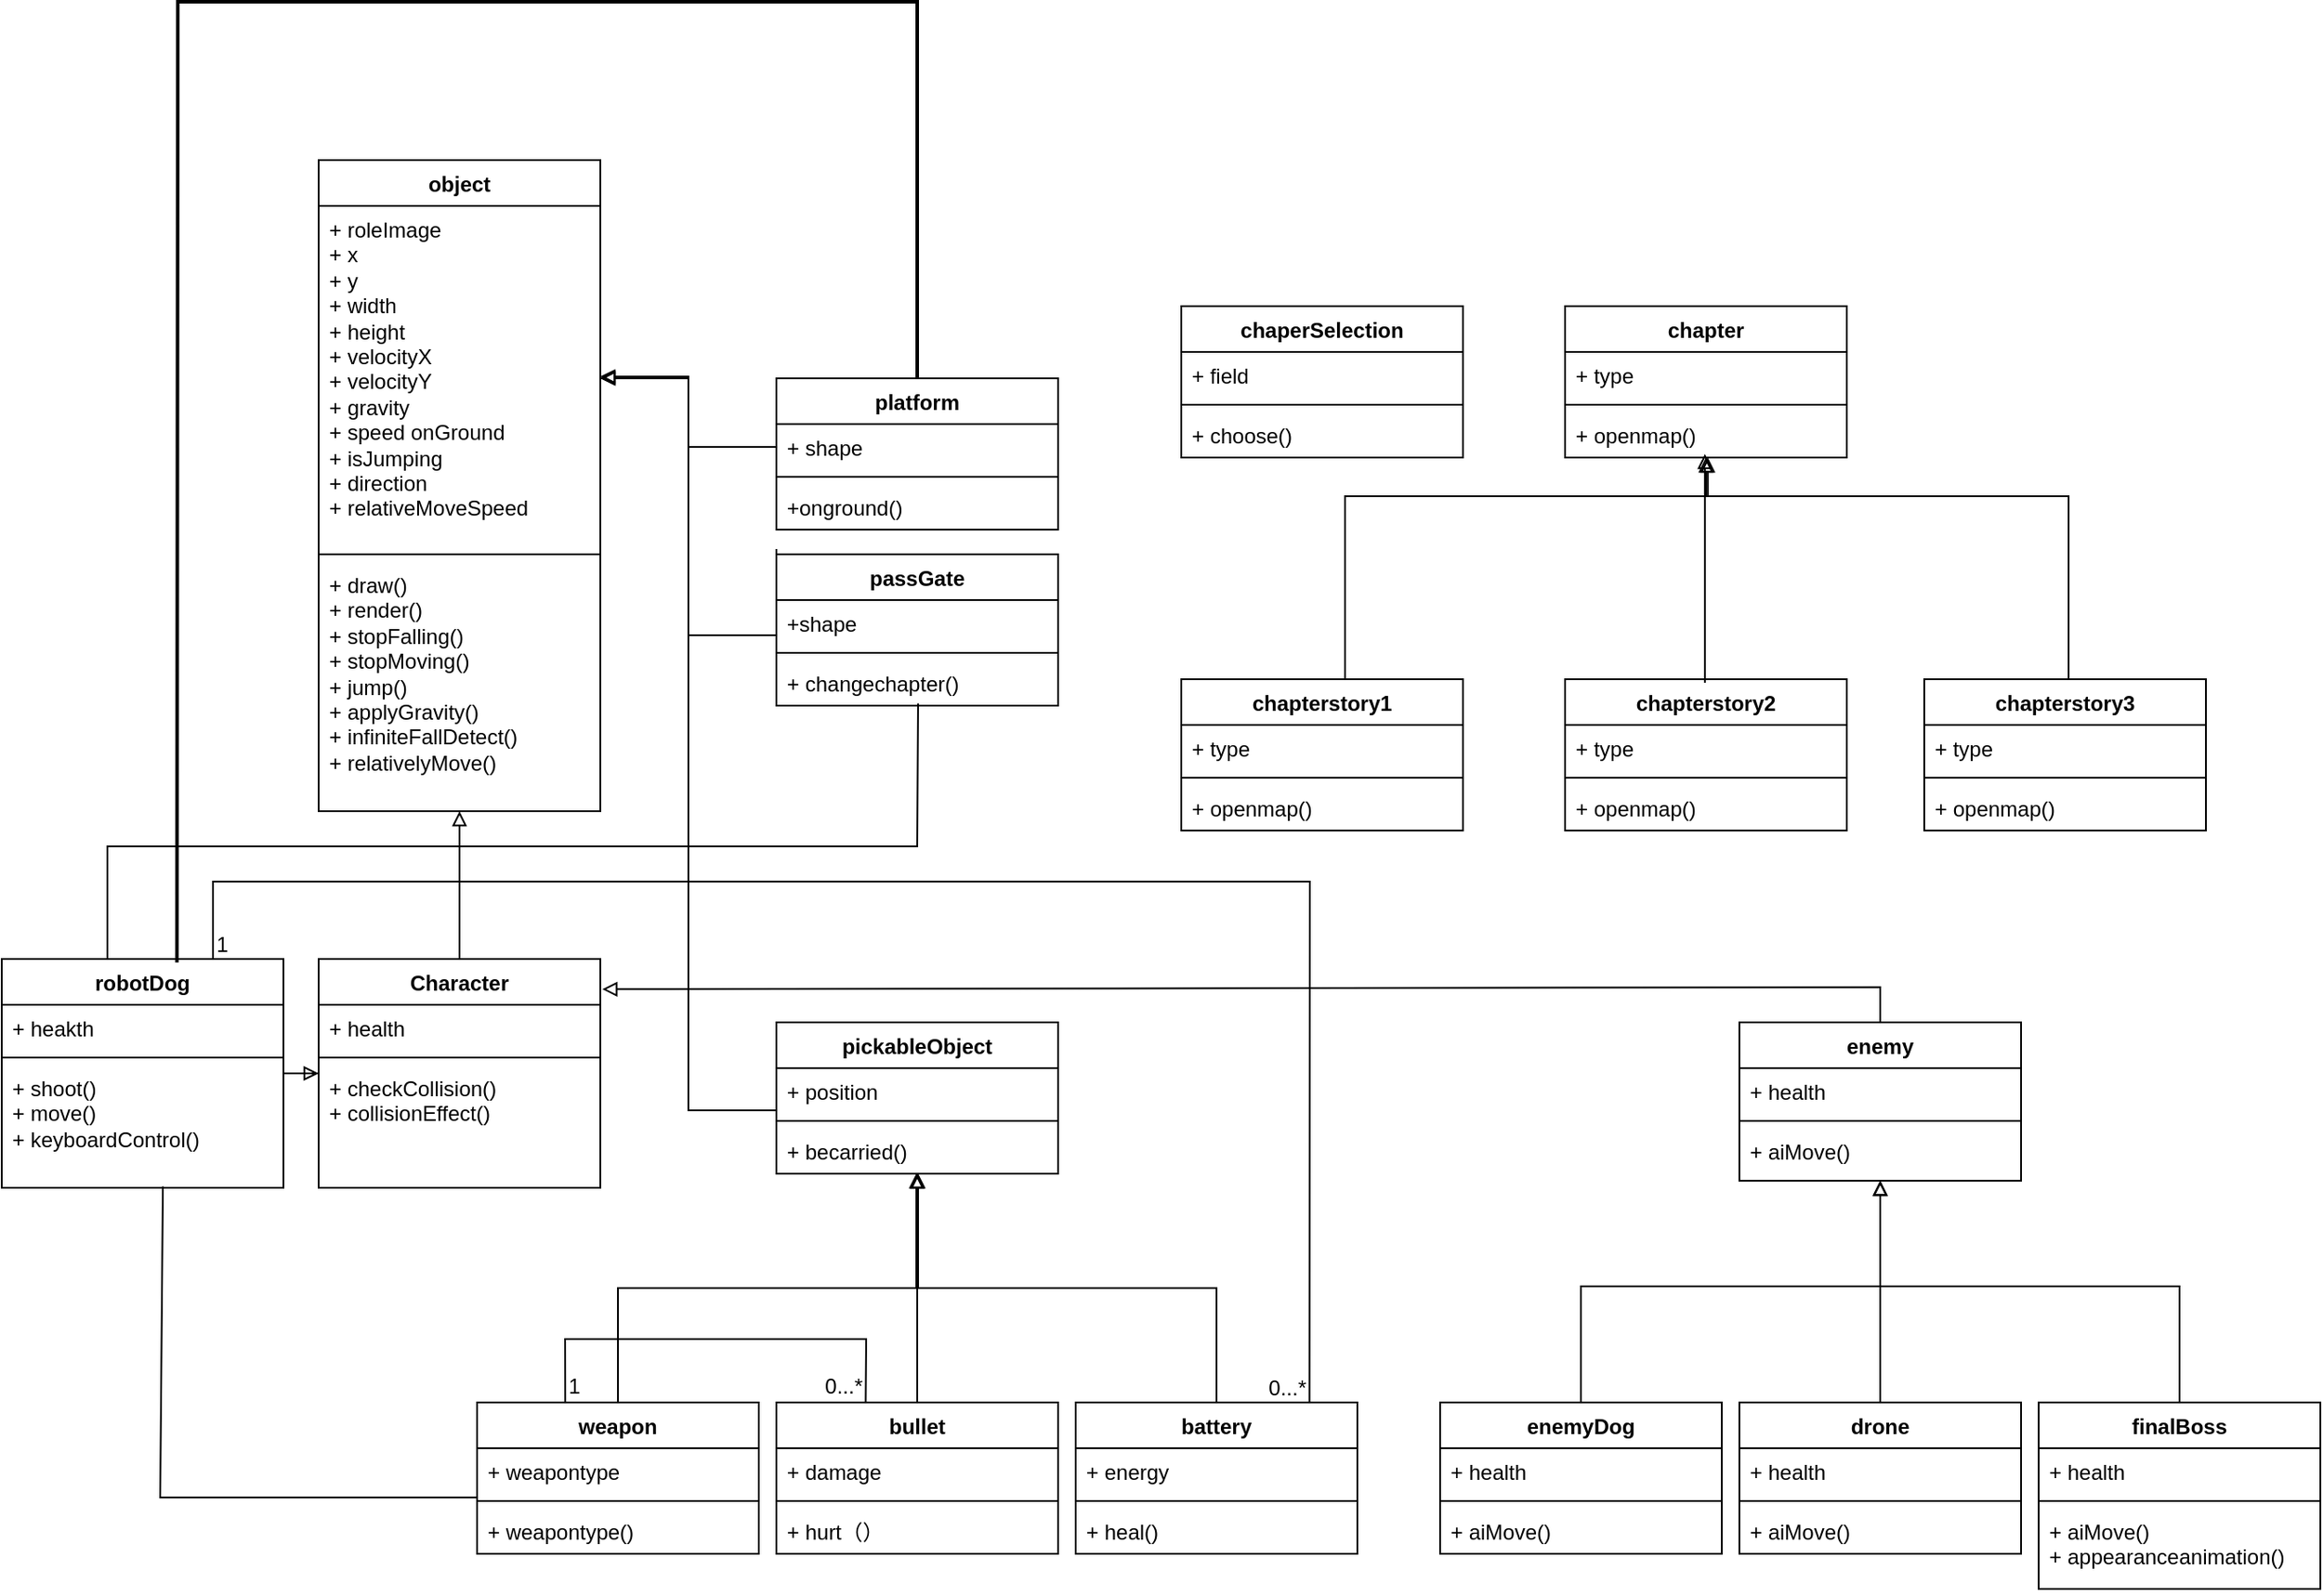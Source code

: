 <mxfile version="26.2.14">
  <diagram name="第 1 页" id="Hwi3SMRiW6C2YLHzwT59">
    <mxGraphModel dx="1880" dy="1036" grid="0" gridSize="10" guides="1" tooltips="1" connect="1" arrows="1" fold="1" page="0" pageScale="1" pageWidth="827" pageHeight="1169" math="0" shadow="0">
      <root>
        <mxCell id="0" />
        <mxCell id="1" parent="0" />
        <mxCell id="Ydy03OJYwAmVGz2QXwth-1" value="object" style="swimlane;fontStyle=1;align=center;verticalAlign=top;childLayout=stackLayout;horizontal=1;startSize=26;horizontalStack=0;resizeParent=1;resizeParentMax=0;resizeLast=0;collapsible=1;marginBottom=0;whiteSpace=wrap;html=1;" parent="1" vertex="1">
          <mxGeometry x="200" y="250" width="160" height="370" as="geometry">
            <mxRectangle x="190" y="40" width="70" height="30" as="alternateBounds" />
          </mxGeometry>
        </mxCell>
        <mxCell id="Ydy03OJYwAmVGz2QXwth-2" value="+ roleImage&lt;div&gt;&lt;span style=&quot;background-color: transparent; color: light-dark(rgb(0, 0, 0), rgb(255, 255, 255));&quot;&gt;+ x&lt;/span&gt;&lt;/div&gt;&lt;div&gt;&lt;span style=&quot;background-color: transparent; color: light-dark(rgb(0, 0, 0), rgb(255, 255, 255));&quot;&gt;+ y&lt;/span&gt;&lt;/div&gt;&lt;div&gt;&lt;span style=&quot;background-color: transparent; color: light-dark(rgb(0, 0, 0), rgb(255, 255, 255));&quot;&gt;+ width&lt;/span&gt;&lt;/div&gt;&lt;div&gt;&lt;span style=&quot;background-color: transparent; color: light-dark(rgb(0, 0, 0), rgb(255, 255, 255));&quot;&gt;+ height&lt;/span&gt;&lt;/div&gt;&lt;div&gt;&lt;span style=&quot;background-color: transparent; color: light-dark(rgb(0, 0, 0), rgb(255, 255, 255));&quot;&gt;+ velocityX&lt;/span&gt;&lt;/div&gt;&lt;div&gt;&lt;span style=&quot;background-color: transparent; color: light-dark(rgb(0, 0, 0), rgb(255, 255, 255));&quot;&gt;+ velocityY&lt;/span&gt;&lt;/div&gt;&lt;div&gt;&lt;span style=&quot;background-color: transparent; color: light-dark(rgb(0, 0, 0), rgb(255, 255, 255));&quot;&gt;+ gravity&lt;/span&gt;&lt;/div&gt;&lt;div&gt;&lt;span style=&quot;background-color: transparent; color: light-dark(rgb(0, 0, 0), rgb(255, 255, 255));&quot;&gt;+ speed onGround&lt;/span&gt;&lt;/div&gt;&lt;div&gt;&lt;span style=&quot;background-color: transparent; color: light-dark(rgb(0, 0, 0), rgb(255, 255, 255));&quot;&gt;+ isJumping&lt;/span&gt;&lt;/div&gt;&lt;div&gt;&lt;span style=&quot;background-color: transparent; color: light-dark(rgb(0, 0, 0), rgb(255, 255, 255));&quot;&gt;+ direction&lt;/span&gt;&lt;/div&gt;&lt;div&gt;&lt;span style=&quot;background-color: transparent; color: light-dark(rgb(0, 0, 0), rgb(255, 255, 255));&quot;&gt;+ relativeMoveSpeed&lt;/span&gt;&lt;/div&gt;" style="text;strokeColor=none;fillColor=none;align=left;verticalAlign=top;spacingLeft=4;spacingRight=4;overflow=hidden;rotatable=0;points=[[0,0.5],[1,0.5]];portConstraint=eastwest;whiteSpace=wrap;html=1;" parent="Ydy03OJYwAmVGz2QXwth-1" vertex="1">
          <mxGeometry y="26" width="160" height="194" as="geometry" />
        </mxCell>
        <mxCell id="Ydy03OJYwAmVGz2QXwth-3" value="" style="line;strokeWidth=1;fillColor=none;align=left;verticalAlign=middle;spacingTop=-1;spacingLeft=3;spacingRight=3;rotatable=0;labelPosition=right;points=[];portConstraint=eastwest;strokeColor=inherit;" parent="Ydy03OJYwAmVGz2QXwth-1" vertex="1">
          <mxGeometry y="220" width="160" height="8" as="geometry" />
        </mxCell>
        <mxCell id="Ydy03OJYwAmVGz2QXwth-4" value="+ draw()&lt;div&gt;+ render()&lt;/div&gt;&lt;div&gt;+ stopFalling()&lt;/div&gt;&lt;div&gt;+ stopMoving()&lt;/div&gt;&lt;div&gt;+ jump()&lt;/div&gt;&lt;div&gt;+ applyGravity()&lt;/div&gt;&lt;div&gt;+ infiniteFallDetect()&lt;/div&gt;&lt;div&gt;+ relativelyMove()&lt;/div&gt;" style="text;strokeColor=none;fillColor=none;align=left;verticalAlign=top;spacingLeft=4;spacingRight=4;overflow=hidden;rotatable=0;points=[[0,0.5],[1,0.5]];portConstraint=eastwest;whiteSpace=wrap;html=1;" parent="Ydy03OJYwAmVGz2QXwth-1" vertex="1">
          <mxGeometry y="228" width="160" height="142" as="geometry" />
        </mxCell>
        <mxCell id="Ydy03OJYwAmVGz2QXwth-124" style="edgeStyle=orthogonalEdgeStyle;rounded=0;orthogonalLoop=1;jettySize=auto;html=1;endArrow=block;endFill=0;" parent="1" source="Ydy03OJYwAmVGz2QXwth-5" target="Ydy03OJYwAmVGz2QXwth-1" edge="1">
          <mxGeometry relative="1" as="geometry" />
        </mxCell>
        <mxCell id="Ydy03OJYwAmVGz2QXwth-5" value="Character" style="swimlane;fontStyle=1;align=center;verticalAlign=top;childLayout=stackLayout;horizontal=1;startSize=26;horizontalStack=0;resizeParent=1;resizeParentMax=0;resizeLast=0;collapsible=1;marginBottom=0;whiteSpace=wrap;html=1;" parent="1" vertex="1">
          <mxGeometry x="200" y="704" width="160" height="130" as="geometry" />
        </mxCell>
        <mxCell id="Ydy03OJYwAmVGz2QXwth-6" value="+ health" style="text;strokeColor=none;fillColor=none;align=left;verticalAlign=top;spacingLeft=4;spacingRight=4;overflow=hidden;rotatable=0;points=[[0,0.5],[1,0.5]];portConstraint=eastwest;whiteSpace=wrap;html=1;" parent="Ydy03OJYwAmVGz2QXwth-5" vertex="1">
          <mxGeometry y="26" width="160" height="26" as="geometry" />
        </mxCell>
        <mxCell id="Ydy03OJYwAmVGz2QXwth-7" value="" style="line;strokeWidth=1;fillColor=none;align=left;verticalAlign=middle;spacingTop=-1;spacingLeft=3;spacingRight=3;rotatable=0;labelPosition=right;points=[];portConstraint=eastwest;strokeColor=inherit;" parent="Ydy03OJYwAmVGz2QXwth-5" vertex="1">
          <mxGeometry y="52" width="160" height="8" as="geometry" />
        </mxCell>
        <mxCell id="Ydy03OJYwAmVGz2QXwth-8" value="+ checkCollision()&lt;div&gt;+ collisionEffect()&lt;/div&gt;" style="text;strokeColor=none;fillColor=none;align=left;verticalAlign=top;spacingLeft=4;spacingRight=4;overflow=hidden;rotatable=0;points=[[0,0.5],[1,0.5]];portConstraint=eastwest;whiteSpace=wrap;html=1;" parent="Ydy03OJYwAmVGz2QXwth-5" vertex="1">
          <mxGeometry y="60" width="160" height="70" as="geometry" />
        </mxCell>
        <mxCell id="Ydy03OJYwAmVGz2QXwth-9" value="enemy" style="swimlane;fontStyle=1;align=center;verticalAlign=top;childLayout=stackLayout;horizontal=1;startSize=26;horizontalStack=0;resizeParent=1;resizeParentMax=0;resizeLast=0;collapsible=1;marginBottom=0;whiteSpace=wrap;html=1;" parent="1" vertex="1">
          <mxGeometry x="1007" y="740" width="160" height="90" as="geometry" />
        </mxCell>
        <mxCell id="Ydy03OJYwAmVGz2QXwth-10" value="+ health" style="text;strokeColor=none;fillColor=none;align=left;verticalAlign=top;spacingLeft=4;spacingRight=4;overflow=hidden;rotatable=0;points=[[0,0.5],[1,0.5]];portConstraint=eastwest;whiteSpace=wrap;html=1;" parent="Ydy03OJYwAmVGz2QXwth-9" vertex="1">
          <mxGeometry y="26" width="160" height="26" as="geometry" />
        </mxCell>
        <mxCell id="Ydy03OJYwAmVGz2QXwth-11" value="" style="line;strokeWidth=1;fillColor=none;align=left;verticalAlign=middle;spacingTop=-1;spacingLeft=3;spacingRight=3;rotatable=0;labelPosition=right;points=[];portConstraint=eastwest;strokeColor=inherit;" parent="Ydy03OJYwAmVGz2QXwth-9" vertex="1">
          <mxGeometry y="52" width="160" height="8" as="geometry" />
        </mxCell>
        <mxCell id="Ydy03OJYwAmVGz2QXwth-12" value="+ aiMove()" style="text;strokeColor=none;fillColor=none;align=left;verticalAlign=top;spacingLeft=4;spacingRight=4;overflow=hidden;rotatable=0;points=[[0,0.5],[1,0.5]];portConstraint=eastwest;whiteSpace=wrap;html=1;" parent="Ydy03OJYwAmVGz2QXwth-9" vertex="1">
          <mxGeometry y="60" width="160" height="30" as="geometry" />
        </mxCell>
        <mxCell id="Ydy03OJYwAmVGz2QXwth-115" style="edgeStyle=orthogonalEdgeStyle;rounded=0;orthogonalLoop=1;jettySize=auto;html=1;endArrow=block;endFill=0;" parent="1" source="Ydy03OJYwAmVGz2QXwth-13" target="Ydy03OJYwAmVGz2QXwth-5" edge="1">
          <mxGeometry relative="1" as="geometry" />
        </mxCell>
        <mxCell id="Ydy03OJYwAmVGz2QXwth-13" value="robotDog" style="swimlane;fontStyle=1;align=center;verticalAlign=top;childLayout=stackLayout;horizontal=1;startSize=26;horizontalStack=0;resizeParent=1;resizeParentMax=0;resizeLast=0;collapsible=1;marginBottom=0;whiteSpace=wrap;html=1;" parent="1" vertex="1">
          <mxGeometry x="20" y="704" width="160" height="130" as="geometry" />
        </mxCell>
        <mxCell id="Ydy03OJYwAmVGz2QXwth-14" value="+ heakth" style="text;strokeColor=none;fillColor=none;align=left;verticalAlign=top;spacingLeft=4;spacingRight=4;overflow=hidden;rotatable=0;points=[[0,0.5],[1,0.5]];portConstraint=eastwest;whiteSpace=wrap;html=1;" parent="Ydy03OJYwAmVGz2QXwth-13" vertex="1">
          <mxGeometry y="26" width="160" height="26" as="geometry" />
        </mxCell>
        <mxCell id="Ydy03OJYwAmVGz2QXwth-15" value="" style="line;strokeWidth=1;fillColor=none;align=left;verticalAlign=middle;spacingTop=-1;spacingLeft=3;spacingRight=3;rotatable=0;labelPosition=right;points=[];portConstraint=eastwest;strokeColor=inherit;" parent="Ydy03OJYwAmVGz2QXwth-13" vertex="1">
          <mxGeometry y="52" width="160" height="8" as="geometry" />
        </mxCell>
        <mxCell id="Ydy03OJYwAmVGz2QXwth-16" value="+ shoot()&lt;div&gt;+ move()&lt;/div&gt;&lt;div&gt;+ keyboardControl()&lt;/div&gt;" style="text;strokeColor=none;fillColor=none;align=left;verticalAlign=top;spacingLeft=4;spacingRight=4;overflow=hidden;rotatable=0;points=[[0,0.5],[1,0.5]];portConstraint=eastwest;whiteSpace=wrap;html=1;" parent="Ydy03OJYwAmVGz2QXwth-13" vertex="1">
          <mxGeometry y="60" width="160" height="70" as="geometry" />
        </mxCell>
        <mxCell id="Ydy03OJYwAmVGz2QXwth-119" style="edgeStyle=orthogonalEdgeStyle;rounded=0;orthogonalLoop=1;jettySize=auto;html=1;exitX=0.5;exitY=0;exitDx=0;exitDy=0;endArrow=block;endFill=0;" parent="1" source="Ydy03OJYwAmVGz2QXwth-17" target="Ydy03OJYwAmVGz2QXwth-9" edge="1">
          <mxGeometry relative="1" as="geometry">
            <Array as="points">
              <mxPoint x="917" y="890" />
              <mxPoint x="1087" y="890" />
            </Array>
          </mxGeometry>
        </mxCell>
        <mxCell id="Ydy03OJYwAmVGz2QXwth-17" value="enemyDog" style="swimlane;fontStyle=1;align=center;verticalAlign=top;childLayout=stackLayout;horizontal=1;startSize=26;horizontalStack=0;resizeParent=1;resizeParentMax=0;resizeLast=0;collapsible=1;marginBottom=0;whiteSpace=wrap;html=1;" parent="1" vertex="1">
          <mxGeometry x="837" y="956" width="160" height="86" as="geometry" />
        </mxCell>
        <mxCell id="Ydy03OJYwAmVGz2QXwth-18" value="+ health" style="text;strokeColor=none;fillColor=none;align=left;verticalAlign=top;spacingLeft=4;spacingRight=4;overflow=hidden;rotatable=0;points=[[0,0.5],[1,0.5]];portConstraint=eastwest;whiteSpace=wrap;html=1;" parent="Ydy03OJYwAmVGz2QXwth-17" vertex="1">
          <mxGeometry y="26" width="160" height="26" as="geometry" />
        </mxCell>
        <mxCell id="Ydy03OJYwAmVGz2QXwth-19" value="" style="line;strokeWidth=1;fillColor=none;align=left;verticalAlign=middle;spacingTop=-1;spacingLeft=3;spacingRight=3;rotatable=0;labelPosition=right;points=[];portConstraint=eastwest;strokeColor=inherit;" parent="Ydy03OJYwAmVGz2QXwth-17" vertex="1">
          <mxGeometry y="52" width="160" height="8" as="geometry" />
        </mxCell>
        <mxCell id="Ydy03OJYwAmVGz2QXwth-20" value="+ aiMove()" style="text;strokeColor=none;fillColor=none;align=left;verticalAlign=top;spacingLeft=4;spacingRight=4;overflow=hidden;rotatable=0;points=[[0,0.5],[1,0.5]];portConstraint=eastwest;whiteSpace=wrap;html=1;" parent="Ydy03OJYwAmVGz2QXwth-17" vertex="1">
          <mxGeometry y="60" width="160" height="26" as="geometry" />
        </mxCell>
        <mxCell id="Ydy03OJYwAmVGz2QXwth-118" style="edgeStyle=orthogonalEdgeStyle;rounded=0;orthogonalLoop=1;jettySize=auto;html=1;exitX=0.5;exitY=0;exitDx=0;exitDy=0;endArrow=block;endFill=0;" parent="1" source="Ydy03OJYwAmVGz2QXwth-21" target="Ydy03OJYwAmVGz2QXwth-9" edge="1">
          <mxGeometry relative="1" as="geometry" />
        </mxCell>
        <mxCell id="Ydy03OJYwAmVGz2QXwth-21" value="drone" style="swimlane;fontStyle=1;align=center;verticalAlign=top;childLayout=stackLayout;horizontal=1;startSize=26;horizontalStack=0;resizeParent=1;resizeParentMax=0;resizeLast=0;collapsible=1;marginBottom=0;whiteSpace=wrap;html=1;" parent="1" vertex="1">
          <mxGeometry x="1007" y="956" width="160" height="86" as="geometry" />
        </mxCell>
        <mxCell id="Ydy03OJYwAmVGz2QXwth-22" value="+ health" style="text;strokeColor=none;fillColor=none;align=left;verticalAlign=top;spacingLeft=4;spacingRight=4;overflow=hidden;rotatable=0;points=[[0,0.5],[1,0.5]];portConstraint=eastwest;whiteSpace=wrap;html=1;" parent="Ydy03OJYwAmVGz2QXwth-21" vertex="1">
          <mxGeometry y="26" width="160" height="26" as="geometry" />
        </mxCell>
        <mxCell id="Ydy03OJYwAmVGz2QXwth-23" value="" style="line;strokeWidth=1;fillColor=none;align=left;verticalAlign=middle;spacingTop=-1;spacingLeft=3;spacingRight=3;rotatable=0;labelPosition=right;points=[];portConstraint=eastwest;strokeColor=inherit;" parent="Ydy03OJYwAmVGz2QXwth-21" vertex="1">
          <mxGeometry y="52" width="160" height="8" as="geometry" />
        </mxCell>
        <mxCell id="Ydy03OJYwAmVGz2QXwth-24" value="+ aiMove()" style="text;strokeColor=none;fillColor=none;align=left;verticalAlign=top;spacingLeft=4;spacingRight=4;overflow=hidden;rotatable=0;points=[[0,0.5],[1,0.5]];portConstraint=eastwest;whiteSpace=wrap;html=1;" parent="Ydy03OJYwAmVGz2QXwth-21" vertex="1">
          <mxGeometry y="60" width="160" height="26" as="geometry" />
        </mxCell>
        <mxCell id="Ydy03OJYwAmVGz2QXwth-25" value="battery" style="swimlane;fontStyle=1;align=center;verticalAlign=top;childLayout=stackLayout;horizontal=1;startSize=26;horizontalStack=0;resizeParent=1;resizeParentMax=0;resizeLast=0;collapsible=1;marginBottom=0;whiteSpace=wrap;html=1;" parent="1" vertex="1">
          <mxGeometry x="630" y="956" width="160" height="86" as="geometry" />
        </mxCell>
        <mxCell id="Ydy03OJYwAmVGz2QXwth-26" value="+ energy" style="text;strokeColor=none;fillColor=none;align=left;verticalAlign=top;spacingLeft=4;spacingRight=4;overflow=hidden;rotatable=0;points=[[0,0.5],[1,0.5]];portConstraint=eastwest;whiteSpace=wrap;html=1;" parent="Ydy03OJYwAmVGz2QXwth-25" vertex="1">
          <mxGeometry y="26" width="160" height="26" as="geometry" />
        </mxCell>
        <mxCell id="Ydy03OJYwAmVGz2QXwth-27" value="" style="line;strokeWidth=1;fillColor=none;align=left;verticalAlign=middle;spacingTop=-1;spacingLeft=3;spacingRight=3;rotatable=0;labelPosition=right;points=[];portConstraint=eastwest;strokeColor=inherit;" parent="Ydy03OJYwAmVGz2QXwth-25" vertex="1">
          <mxGeometry y="52" width="160" height="8" as="geometry" />
        </mxCell>
        <mxCell id="Ydy03OJYwAmVGz2QXwth-28" value="+ heal()" style="text;strokeColor=none;fillColor=none;align=left;verticalAlign=top;spacingLeft=4;spacingRight=4;overflow=hidden;rotatable=0;points=[[0,0.5],[1,0.5]];portConstraint=eastwest;whiteSpace=wrap;html=1;" parent="Ydy03OJYwAmVGz2QXwth-25" vertex="1">
          <mxGeometry y="60" width="160" height="26" as="geometry" />
        </mxCell>
        <mxCell id="Ydy03OJYwAmVGz2QXwth-29" value="weapon" style="swimlane;fontStyle=1;align=center;verticalAlign=top;childLayout=stackLayout;horizontal=1;startSize=26;horizontalStack=0;resizeParent=1;resizeParentMax=0;resizeLast=0;collapsible=1;marginBottom=0;whiteSpace=wrap;html=1;" parent="1" vertex="1">
          <mxGeometry x="290" y="956" width="160" height="86" as="geometry" />
        </mxCell>
        <mxCell id="Ydy03OJYwAmVGz2QXwth-30" value="+ weapontype" style="text;strokeColor=none;fillColor=none;align=left;verticalAlign=top;spacingLeft=4;spacingRight=4;overflow=hidden;rotatable=0;points=[[0,0.5],[1,0.5]];portConstraint=eastwest;whiteSpace=wrap;html=1;" parent="Ydy03OJYwAmVGz2QXwth-29" vertex="1">
          <mxGeometry y="26" width="160" height="26" as="geometry" />
        </mxCell>
        <mxCell id="Ydy03OJYwAmVGz2QXwth-31" value="" style="line;strokeWidth=1;fillColor=none;align=left;verticalAlign=middle;spacingTop=-1;spacingLeft=3;spacingRight=3;rotatable=0;labelPosition=right;points=[];portConstraint=eastwest;strokeColor=inherit;" parent="Ydy03OJYwAmVGz2QXwth-29" vertex="1">
          <mxGeometry y="52" width="160" height="8" as="geometry" />
        </mxCell>
        <mxCell id="Ydy03OJYwAmVGz2QXwth-32" value="+ weapontype()" style="text;strokeColor=none;fillColor=none;align=left;verticalAlign=top;spacingLeft=4;spacingRight=4;overflow=hidden;rotatable=0;points=[[0,0.5],[1,0.5]];portConstraint=eastwest;whiteSpace=wrap;html=1;" parent="Ydy03OJYwAmVGz2QXwth-29" vertex="1">
          <mxGeometry y="60" width="160" height="26" as="geometry" />
        </mxCell>
        <mxCell id="Ydy03OJYwAmVGz2QXwth-107" style="edgeStyle=orthogonalEdgeStyle;rounded=0;orthogonalLoop=1;jettySize=auto;html=1;exitX=0.5;exitY=0;exitDx=0;exitDy=0;endArrow=block;endFill=0;" parent="1" source="Ydy03OJYwAmVGz2QXwth-33" target="Ydy03OJYwAmVGz2QXwth-100" edge="1">
          <mxGeometry relative="1" as="geometry" />
        </mxCell>
        <mxCell id="Ydy03OJYwAmVGz2QXwth-33" value="bullet" style="swimlane;fontStyle=1;align=center;verticalAlign=top;childLayout=stackLayout;horizontal=1;startSize=26;horizontalStack=0;resizeParent=1;resizeParentMax=0;resizeLast=0;collapsible=1;marginBottom=0;whiteSpace=wrap;html=1;" parent="1" vertex="1">
          <mxGeometry x="460" y="956" width="160" height="86" as="geometry" />
        </mxCell>
        <mxCell id="Ydy03OJYwAmVGz2QXwth-34" value="+ damage" style="text;strokeColor=none;fillColor=none;align=left;verticalAlign=top;spacingLeft=4;spacingRight=4;overflow=hidden;rotatable=0;points=[[0,0.5],[1,0.5]];portConstraint=eastwest;whiteSpace=wrap;html=1;" parent="Ydy03OJYwAmVGz2QXwth-33" vertex="1">
          <mxGeometry y="26" width="160" height="26" as="geometry" />
        </mxCell>
        <mxCell id="Ydy03OJYwAmVGz2QXwth-35" value="" style="line;strokeWidth=1;fillColor=none;align=left;verticalAlign=middle;spacingTop=-1;spacingLeft=3;spacingRight=3;rotatable=0;labelPosition=right;points=[];portConstraint=eastwest;strokeColor=inherit;" parent="Ydy03OJYwAmVGz2QXwth-33" vertex="1">
          <mxGeometry y="52" width="160" height="8" as="geometry" />
        </mxCell>
        <mxCell id="Ydy03OJYwAmVGz2QXwth-36" value="+ hurt（）" style="text;strokeColor=none;fillColor=none;align=left;verticalAlign=top;spacingLeft=4;spacingRight=4;overflow=hidden;rotatable=0;points=[[0,0.5],[1,0.5]];portConstraint=eastwest;whiteSpace=wrap;html=1;" parent="Ydy03OJYwAmVGz2QXwth-33" vertex="1">
          <mxGeometry y="60" width="160" height="26" as="geometry" />
        </mxCell>
        <mxCell id="Ydy03OJYwAmVGz2QXwth-37" value="platform" style="swimlane;fontStyle=1;align=center;verticalAlign=top;childLayout=stackLayout;horizontal=1;startSize=26;horizontalStack=0;resizeParent=1;resizeParentMax=0;resizeLast=0;collapsible=1;marginBottom=0;whiteSpace=wrap;html=1;" parent="1" vertex="1">
          <mxGeometry x="460" y="374" width="160" height="86" as="geometry" />
        </mxCell>
        <mxCell id="Ydy03OJYwAmVGz2QXwth-38" value="+ shape" style="text;strokeColor=none;fillColor=none;align=left;verticalAlign=top;spacingLeft=4;spacingRight=4;overflow=hidden;rotatable=0;points=[[0,0.5],[1,0.5]];portConstraint=eastwest;whiteSpace=wrap;html=1;" parent="Ydy03OJYwAmVGz2QXwth-37" vertex="1">
          <mxGeometry y="26" width="160" height="26" as="geometry" />
        </mxCell>
        <mxCell id="Ydy03OJYwAmVGz2QXwth-39" value="" style="line;strokeWidth=1;fillColor=none;align=left;verticalAlign=middle;spacingTop=-1;spacingLeft=3;spacingRight=3;rotatable=0;labelPosition=right;points=[];portConstraint=eastwest;strokeColor=inherit;" parent="Ydy03OJYwAmVGz2QXwth-37" vertex="1">
          <mxGeometry y="52" width="160" height="8" as="geometry" />
        </mxCell>
        <mxCell id="Ydy03OJYwAmVGz2QXwth-40" value="+onground()" style="text;strokeColor=none;fillColor=none;align=left;verticalAlign=top;spacingLeft=4;spacingRight=4;overflow=hidden;rotatable=0;points=[[0,0.5],[1,0.5]];portConstraint=eastwest;whiteSpace=wrap;html=1;" parent="Ydy03OJYwAmVGz2QXwth-37" vertex="1">
          <mxGeometry y="60" width="160" height="26" as="geometry" />
        </mxCell>
        <mxCell id="jBGDaQHdQsbLvLGPUwS--1" style="edgeStyle=orthogonalEdgeStyle;rounded=0;orthogonalLoop=1;jettySize=auto;html=1;endArrow=block;endFill=0;" parent="1" edge="1">
          <mxGeometry relative="1" as="geometry">
            <Array as="points">
              <mxPoint x="460" y="520" />
              <mxPoint x="410" y="520" />
              <mxPoint x="410" y="374" />
            </Array>
            <mxPoint x="460" y="471" as="sourcePoint" />
            <mxPoint x="360" y="374" as="targetPoint" />
          </mxGeometry>
        </mxCell>
        <mxCell id="Ydy03OJYwAmVGz2QXwth-41" value="passGate" style="swimlane;fontStyle=1;align=center;verticalAlign=top;childLayout=stackLayout;horizontal=1;startSize=26;horizontalStack=0;resizeParent=1;resizeParentMax=0;resizeLast=0;collapsible=1;marginBottom=0;whiteSpace=wrap;html=1;" parent="1" vertex="1">
          <mxGeometry x="460" y="474" width="160" height="86" as="geometry" />
        </mxCell>
        <mxCell id="Ydy03OJYwAmVGz2QXwth-42" value="+shape" style="text;strokeColor=none;fillColor=none;align=left;verticalAlign=top;spacingLeft=4;spacingRight=4;overflow=hidden;rotatable=0;points=[[0,0.5],[1,0.5]];portConstraint=eastwest;whiteSpace=wrap;html=1;" parent="Ydy03OJYwAmVGz2QXwth-41" vertex="1">
          <mxGeometry y="26" width="160" height="26" as="geometry" />
        </mxCell>
        <mxCell id="Ydy03OJYwAmVGz2QXwth-43" value="" style="line;strokeWidth=1;fillColor=none;align=left;verticalAlign=middle;spacingTop=-1;spacingLeft=3;spacingRight=3;rotatable=0;labelPosition=right;points=[];portConstraint=eastwest;strokeColor=inherit;" parent="Ydy03OJYwAmVGz2QXwth-41" vertex="1">
          <mxGeometry y="52" width="160" height="8" as="geometry" />
        </mxCell>
        <mxCell id="Ydy03OJYwAmVGz2QXwth-44" value="+ changechapter()" style="text;strokeColor=none;fillColor=none;align=left;verticalAlign=top;spacingLeft=4;spacingRight=4;overflow=hidden;rotatable=0;points=[[0,0.5],[1,0.5]];portConstraint=eastwest;whiteSpace=wrap;html=1;" parent="Ydy03OJYwAmVGz2QXwth-41" vertex="1">
          <mxGeometry y="60" width="160" height="26" as="geometry" />
        </mxCell>
        <mxCell id="Ydy03OJYwAmVGz2QXwth-121" style="edgeStyle=orthogonalEdgeStyle;rounded=0;orthogonalLoop=1;jettySize=auto;html=1;endArrow=block;endFill=0;" parent="1" source="Ydy03OJYwAmVGz2QXwth-45" target="Ydy03OJYwAmVGz2QXwth-9" edge="1">
          <mxGeometry relative="1" as="geometry">
            <Array as="points">
              <mxPoint x="1257" y="890" />
              <mxPoint x="1087" y="890" />
            </Array>
          </mxGeometry>
        </mxCell>
        <mxCell id="Ydy03OJYwAmVGz2QXwth-45" value="finalBoss" style="swimlane;fontStyle=1;align=center;verticalAlign=top;childLayout=stackLayout;horizontal=1;startSize=26;horizontalStack=0;resizeParent=1;resizeParentMax=0;resizeLast=0;collapsible=1;marginBottom=0;whiteSpace=wrap;html=1;" parent="1" vertex="1">
          <mxGeometry x="1177" y="956" width="160" height="106" as="geometry" />
        </mxCell>
        <mxCell id="Ydy03OJYwAmVGz2QXwth-46" value="+ health" style="text;strokeColor=none;fillColor=none;align=left;verticalAlign=top;spacingLeft=4;spacingRight=4;overflow=hidden;rotatable=0;points=[[0,0.5],[1,0.5]];portConstraint=eastwest;whiteSpace=wrap;html=1;" parent="Ydy03OJYwAmVGz2QXwth-45" vertex="1">
          <mxGeometry y="26" width="160" height="26" as="geometry" />
        </mxCell>
        <mxCell id="Ydy03OJYwAmVGz2QXwth-47" value="" style="line;strokeWidth=1;fillColor=none;align=left;verticalAlign=middle;spacingTop=-1;spacingLeft=3;spacingRight=3;rotatable=0;labelPosition=right;points=[];portConstraint=eastwest;strokeColor=inherit;" parent="Ydy03OJYwAmVGz2QXwth-45" vertex="1">
          <mxGeometry y="52" width="160" height="8" as="geometry" />
        </mxCell>
        <mxCell id="Ydy03OJYwAmVGz2QXwth-48" value="+ aiMove()&lt;div&gt;+ appearanceanimation()&amp;nbsp;&lt;/div&gt;" style="text;strokeColor=none;fillColor=none;align=left;verticalAlign=top;spacingLeft=4;spacingRight=4;overflow=hidden;rotatable=0;points=[[0,0.5],[1,0.5]];portConstraint=eastwest;whiteSpace=wrap;html=1;" parent="Ydy03OJYwAmVGz2QXwth-45" vertex="1">
          <mxGeometry y="60" width="160" height="46" as="geometry" />
        </mxCell>
        <mxCell id="jBGDaQHdQsbLvLGPUwS--5" style="edgeStyle=orthogonalEdgeStyle;rounded=0;orthogonalLoop=1;jettySize=auto;html=1;endArrow=block;endFill=0;" parent="1" edge="1">
          <mxGeometry relative="1" as="geometry">
            <Array as="points">
              <mxPoint x="460" y="790" />
              <mxPoint x="410" y="790" />
              <mxPoint x="410" y="374" />
            </Array>
            <mxPoint x="460" y="744" as="sourcePoint" />
            <mxPoint x="360" y="374" as="targetPoint" />
          </mxGeometry>
        </mxCell>
        <mxCell id="Ydy03OJYwAmVGz2QXwth-100" value="pickableObject" style="swimlane;fontStyle=1;align=center;verticalAlign=top;childLayout=stackLayout;horizontal=1;startSize=26;horizontalStack=0;resizeParent=1;resizeParentMax=0;resizeLast=0;collapsible=1;marginBottom=0;whiteSpace=wrap;html=1;" parent="1" vertex="1">
          <mxGeometry x="460" y="740" width="160" height="86" as="geometry" />
        </mxCell>
        <mxCell id="Ydy03OJYwAmVGz2QXwth-101" value="+ position" style="text;strokeColor=none;fillColor=none;align=left;verticalAlign=top;spacingLeft=4;spacingRight=4;overflow=hidden;rotatable=0;points=[[0,0.5],[1,0.5]];portConstraint=eastwest;whiteSpace=wrap;html=1;" parent="Ydy03OJYwAmVGz2QXwth-100" vertex="1">
          <mxGeometry y="26" width="160" height="26" as="geometry" />
        </mxCell>
        <mxCell id="Ydy03OJYwAmVGz2QXwth-102" value="" style="line;strokeWidth=1;fillColor=none;align=left;verticalAlign=middle;spacingTop=-1;spacingLeft=3;spacingRight=3;rotatable=0;labelPosition=right;points=[];portConstraint=eastwest;strokeColor=inherit;" parent="Ydy03OJYwAmVGz2QXwth-100" vertex="1">
          <mxGeometry y="52" width="160" height="8" as="geometry" />
        </mxCell>
        <mxCell id="Ydy03OJYwAmVGz2QXwth-103" value="+ becarried()" style="text;strokeColor=none;fillColor=none;align=left;verticalAlign=top;spacingLeft=4;spacingRight=4;overflow=hidden;rotatable=0;points=[[0,0.5],[1,0.5]];portConstraint=eastwest;whiteSpace=wrap;html=1;" parent="Ydy03OJYwAmVGz2QXwth-100" vertex="1">
          <mxGeometry y="60" width="160" height="26" as="geometry" />
        </mxCell>
        <mxCell id="Ydy03OJYwAmVGz2QXwth-110" style="edgeStyle=orthogonalEdgeStyle;rounded=0;orthogonalLoop=1;jettySize=auto;html=1;exitX=0.5;exitY=0;exitDx=0;exitDy=0;entryX=0.503;entryY=0.993;entryDx=0;entryDy=0;entryPerimeter=0;endArrow=block;endFill=0;" parent="1" source="Ydy03OJYwAmVGz2QXwth-29" target="Ydy03OJYwAmVGz2QXwth-103" edge="1">
          <mxGeometry relative="1" as="geometry" />
        </mxCell>
        <mxCell id="Ydy03OJYwAmVGz2QXwth-111" style="edgeStyle=orthogonalEdgeStyle;rounded=0;orthogonalLoop=1;jettySize=auto;html=1;entryX=0.497;entryY=0.993;entryDx=0;entryDy=0;entryPerimeter=0;endArrow=block;endFill=0;" parent="1" source="Ydy03OJYwAmVGz2QXwth-25" target="Ydy03OJYwAmVGz2QXwth-103" edge="1">
          <mxGeometry relative="1" as="geometry">
            <Array as="points">
              <mxPoint x="710" y="891" />
              <mxPoint x="540" y="891" />
            </Array>
          </mxGeometry>
        </mxCell>
        <mxCell id="Ydy03OJYwAmVGz2QXwth-129" value="chaperSelection" style="swimlane;fontStyle=1;align=center;verticalAlign=top;childLayout=stackLayout;horizontal=1;startSize=26;horizontalStack=0;resizeParent=1;resizeParentMax=0;resizeLast=0;collapsible=1;marginBottom=0;whiteSpace=wrap;html=1;" parent="1" vertex="1">
          <mxGeometry x="690" y="333" width="160" height="86" as="geometry" />
        </mxCell>
        <mxCell id="Ydy03OJYwAmVGz2QXwth-130" value="+ field" style="text;strokeColor=none;fillColor=none;align=left;verticalAlign=top;spacingLeft=4;spacingRight=4;overflow=hidden;rotatable=0;points=[[0,0.5],[1,0.5]];portConstraint=eastwest;whiteSpace=wrap;html=1;" parent="Ydy03OJYwAmVGz2QXwth-129" vertex="1">
          <mxGeometry y="26" width="160" height="26" as="geometry" />
        </mxCell>
        <mxCell id="Ydy03OJYwAmVGz2QXwth-131" value="" style="line;strokeWidth=1;fillColor=none;align=left;verticalAlign=middle;spacingTop=-1;spacingLeft=3;spacingRight=3;rotatable=0;labelPosition=right;points=[];portConstraint=eastwest;strokeColor=inherit;" parent="Ydy03OJYwAmVGz2QXwth-129" vertex="1">
          <mxGeometry y="52" width="160" height="8" as="geometry" />
        </mxCell>
        <mxCell id="Ydy03OJYwAmVGz2QXwth-132" value="+ choose()" style="text;strokeColor=none;fillColor=none;align=left;verticalAlign=top;spacingLeft=4;spacingRight=4;overflow=hidden;rotatable=0;points=[[0,0.5],[1,0.5]];portConstraint=eastwest;whiteSpace=wrap;html=1;" parent="Ydy03OJYwAmVGz2QXwth-129" vertex="1">
          <mxGeometry y="60" width="160" height="26" as="geometry" />
        </mxCell>
        <mxCell id="RWwD7nr9o_iWNDcXGolD-4" value="" style="endArrow=block;html=1;rounded=0;exitX=0.5;exitY=0;exitDx=0;exitDy=0;entryX=1.007;entryY=0.132;entryDx=0;entryDy=0;entryPerimeter=0;endFill=0;" parent="1" source="Ydy03OJYwAmVGz2QXwth-9" target="Ydy03OJYwAmVGz2QXwth-5" edge="1">
          <mxGeometry width="50" height="50" relative="1" as="geometry">
            <mxPoint x="660" y="680" as="sourcePoint" />
            <mxPoint x="1080" y="680" as="targetPoint" />
            <Array as="points">
              <mxPoint x="1087" y="720" />
            </Array>
          </mxGeometry>
        </mxCell>
        <mxCell id="RWwD7nr9o_iWNDcXGolD-7" style="edgeStyle=orthogonalEdgeStyle;rounded=0;orthogonalLoop=1;jettySize=auto;html=1;entryX=1;entryY=0.5;entryDx=0;entryDy=0;endArrow=block;endFill=0;" parent="1" source="Ydy03OJYwAmVGz2QXwth-38" target="Ydy03OJYwAmVGz2QXwth-2" edge="1">
          <mxGeometry relative="1" as="geometry">
            <mxPoint x="410" y="413" as="targetPoint" />
          </mxGeometry>
        </mxCell>
        <mxCell id="RWwD7nr9o_iWNDcXGolD-9" value="" style="endArrow=none;html=1;rounded=0;strokeWidth=2;entryX=0.5;entryY=0;entryDx=0;entryDy=0;exitX=0.622;exitY=0.015;exitDx=0;exitDy=0;exitPerimeter=0;" parent="1" source="Ydy03OJYwAmVGz2QXwth-13" target="Ydy03OJYwAmVGz2QXwth-37" edge="1">
          <mxGeometry relative="1" as="geometry">
            <mxPoint x="120" y="510" as="sourcePoint" />
            <mxPoint x="470" y="160" as="targetPoint" />
            <Array as="points">
              <mxPoint x="120" y="160" />
              <mxPoint x="540" y="160" />
            </Array>
          </mxGeometry>
        </mxCell>
        <mxCell id="RWwD7nr9o_iWNDcXGolD-14" value="" style="endArrow=none;html=1;rounded=0;exitX=0.572;exitY=0.989;exitDx=0;exitDy=0;exitPerimeter=0;" parent="1" source="Ydy03OJYwAmVGz2QXwth-16" edge="1">
          <mxGeometry relative="1" as="geometry">
            <mxPoint x="110" y="840" as="sourcePoint" />
            <mxPoint x="290" y="1010" as="targetPoint" />
            <Array as="points">
              <mxPoint x="110" y="1010" />
            </Array>
          </mxGeometry>
        </mxCell>
        <mxCell id="RWwD7nr9o_iWNDcXGolD-23" value="" style="endArrow=none;html=1;rounded=0;entryX=0.317;entryY=-0.005;entryDx=0;entryDy=0;entryPerimeter=0;exitX=0.313;exitY=-0.005;exitDx=0;exitDy=0;exitPerimeter=0;" parent="1" source="Ydy03OJYwAmVGz2QXwth-29" target="Ydy03OJYwAmVGz2QXwth-33" edge="1">
          <mxGeometry relative="1" as="geometry">
            <mxPoint x="340" y="920" as="sourcePoint" />
            <mxPoint x="500" y="920" as="targetPoint" />
            <Array as="points">
              <mxPoint x="340" y="920" />
              <mxPoint x="511" y="920" />
            </Array>
          </mxGeometry>
        </mxCell>
        <mxCell id="RWwD7nr9o_iWNDcXGolD-24" value="1" style="resizable=0;html=1;whiteSpace=wrap;align=left;verticalAlign=bottom;" parent="RWwD7nr9o_iWNDcXGolD-23" connectable="0" vertex="1">
          <mxGeometry x="-1" relative="1" as="geometry" />
        </mxCell>
        <mxCell id="RWwD7nr9o_iWNDcXGolD-25" value="0...*" style="resizable=0;html=1;whiteSpace=wrap;align=right;verticalAlign=bottom;" parent="RWwD7nr9o_iWNDcXGolD-23" connectable="0" vertex="1">
          <mxGeometry x="1" relative="1" as="geometry" />
        </mxCell>
        <mxCell id="RWwD7nr9o_iWNDcXGolD-26" value="" style="endArrow=none;html=1;rounded=0;entryX=0.83;entryY=0.005;entryDx=0;entryDy=0;entryPerimeter=0;exitX=0.75;exitY=0;exitDx=0;exitDy=0;" parent="1" source="Ydy03OJYwAmVGz2QXwth-13" target="Ydy03OJYwAmVGz2QXwth-25" edge="1">
          <mxGeometry relative="1" as="geometry">
            <mxPoint x="150" y="660" as="sourcePoint" />
            <mxPoint x="310" y="660" as="targetPoint" />
            <Array as="points">
              <mxPoint x="140" y="660" />
              <mxPoint x="763" y="660" />
            </Array>
          </mxGeometry>
        </mxCell>
        <mxCell id="RWwD7nr9o_iWNDcXGolD-27" value="1" style="resizable=0;html=1;whiteSpace=wrap;align=left;verticalAlign=bottom;" parent="RWwD7nr9o_iWNDcXGolD-26" connectable="0" vertex="1">
          <mxGeometry x="-1" relative="1" as="geometry" />
        </mxCell>
        <mxCell id="RWwD7nr9o_iWNDcXGolD-28" value="0...*" style="resizable=0;html=1;whiteSpace=wrap;align=right;verticalAlign=bottom;" parent="RWwD7nr9o_iWNDcXGolD-26" connectable="0" vertex="1">
          <mxGeometry x="1" relative="1" as="geometry" />
        </mxCell>
        <mxCell id="RWwD7nr9o_iWNDcXGolD-30" value="" style="endArrow=none;html=1;rounded=0;entryX=0.503;entryY=0.954;entryDx=0;entryDy=0;entryPerimeter=0;" parent="1" target="Ydy03OJYwAmVGz2QXwth-44" edge="1">
          <mxGeometry relative="1" as="geometry">
            <mxPoint x="80" y="704" as="sourcePoint" />
            <mxPoint x="650" y="630" as="targetPoint" />
            <Array as="points">
              <mxPoint x="80" y="640" />
              <mxPoint x="540" y="640" />
            </Array>
          </mxGeometry>
        </mxCell>
        <mxCell id="o-LWs-QAreJ5BCgcMk4c-7" value="chapter" style="swimlane;fontStyle=1;align=center;verticalAlign=top;childLayout=stackLayout;horizontal=1;startSize=26;horizontalStack=0;resizeParent=1;resizeParentMax=0;resizeLast=0;collapsible=1;marginBottom=0;whiteSpace=wrap;html=1;" vertex="1" parent="1">
          <mxGeometry x="908" y="333" width="160" height="86" as="geometry" />
        </mxCell>
        <mxCell id="o-LWs-QAreJ5BCgcMk4c-8" value="+ type" style="text;strokeColor=none;fillColor=none;align=left;verticalAlign=top;spacingLeft=4;spacingRight=4;overflow=hidden;rotatable=0;points=[[0,0.5],[1,0.5]];portConstraint=eastwest;whiteSpace=wrap;html=1;" vertex="1" parent="o-LWs-QAreJ5BCgcMk4c-7">
          <mxGeometry y="26" width="160" height="26" as="geometry" />
        </mxCell>
        <mxCell id="o-LWs-QAreJ5BCgcMk4c-9" value="" style="line;strokeWidth=1;fillColor=none;align=left;verticalAlign=middle;spacingTop=-1;spacingLeft=3;spacingRight=3;rotatable=0;labelPosition=right;points=[];portConstraint=eastwest;strokeColor=inherit;" vertex="1" parent="o-LWs-QAreJ5BCgcMk4c-7">
          <mxGeometry y="52" width="160" height="8" as="geometry" />
        </mxCell>
        <mxCell id="o-LWs-QAreJ5BCgcMk4c-10" value="+ openmap()" style="text;strokeColor=none;fillColor=none;align=left;verticalAlign=top;spacingLeft=4;spacingRight=4;overflow=hidden;rotatable=0;points=[[0,0.5],[1,0.5]];portConstraint=eastwest;whiteSpace=wrap;html=1;" vertex="1" parent="o-LWs-QAreJ5BCgcMk4c-7">
          <mxGeometry y="60" width="160" height="26" as="geometry" />
        </mxCell>
        <mxCell id="o-LWs-QAreJ5BCgcMk4c-12" value="chapterstory2" style="swimlane;fontStyle=1;align=center;verticalAlign=top;childLayout=stackLayout;horizontal=1;startSize=26;horizontalStack=0;resizeParent=1;resizeParentMax=0;resizeLast=0;collapsible=1;marginBottom=0;whiteSpace=wrap;html=1;" vertex="1" parent="1">
          <mxGeometry x="908" y="545" width="160" height="86" as="geometry" />
        </mxCell>
        <mxCell id="o-LWs-QAreJ5BCgcMk4c-13" value="+ type" style="text;strokeColor=none;fillColor=none;align=left;verticalAlign=top;spacingLeft=4;spacingRight=4;overflow=hidden;rotatable=0;points=[[0,0.5],[1,0.5]];portConstraint=eastwest;whiteSpace=wrap;html=1;" vertex="1" parent="o-LWs-QAreJ5BCgcMk4c-12">
          <mxGeometry y="26" width="160" height="26" as="geometry" />
        </mxCell>
        <mxCell id="o-LWs-QAreJ5BCgcMk4c-14" value="" style="line;strokeWidth=1;fillColor=none;align=left;verticalAlign=middle;spacingTop=-1;spacingLeft=3;spacingRight=3;rotatable=0;labelPosition=right;points=[];portConstraint=eastwest;strokeColor=inherit;" vertex="1" parent="o-LWs-QAreJ5BCgcMk4c-12">
          <mxGeometry y="52" width="160" height="8" as="geometry" />
        </mxCell>
        <mxCell id="o-LWs-QAreJ5BCgcMk4c-15" value="+ openmap()" style="text;strokeColor=none;fillColor=none;align=left;verticalAlign=top;spacingLeft=4;spacingRight=4;overflow=hidden;rotatable=0;points=[[0,0.5],[1,0.5]];portConstraint=eastwest;whiteSpace=wrap;html=1;" vertex="1" parent="o-LWs-QAreJ5BCgcMk4c-12">
          <mxGeometry y="60" width="160" height="26" as="geometry" />
        </mxCell>
        <mxCell id="o-LWs-QAreJ5BCgcMk4c-16" value="chapterstory3" style="swimlane;fontStyle=1;align=center;verticalAlign=top;childLayout=stackLayout;horizontal=1;startSize=26;horizontalStack=0;resizeParent=1;resizeParentMax=0;resizeLast=0;collapsible=1;marginBottom=0;whiteSpace=wrap;html=1;" vertex="1" parent="1">
          <mxGeometry x="1112" y="545" width="160" height="86" as="geometry" />
        </mxCell>
        <mxCell id="o-LWs-QAreJ5BCgcMk4c-17" value="+ type" style="text;strokeColor=none;fillColor=none;align=left;verticalAlign=top;spacingLeft=4;spacingRight=4;overflow=hidden;rotatable=0;points=[[0,0.5],[1,0.5]];portConstraint=eastwest;whiteSpace=wrap;html=1;" vertex="1" parent="o-LWs-QAreJ5BCgcMk4c-16">
          <mxGeometry y="26" width="160" height="26" as="geometry" />
        </mxCell>
        <mxCell id="o-LWs-QAreJ5BCgcMk4c-18" value="" style="line;strokeWidth=1;fillColor=none;align=left;verticalAlign=middle;spacingTop=-1;spacingLeft=3;spacingRight=3;rotatable=0;labelPosition=right;points=[];portConstraint=eastwest;strokeColor=inherit;" vertex="1" parent="o-LWs-QAreJ5BCgcMk4c-16">
          <mxGeometry y="52" width="160" height="8" as="geometry" />
        </mxCell>
        <mxCell id="o-LWs-QAreJ5BCgcMk4c-19" value="+ openmap()" style="text;strokeColor=none;fillColor=none;align=left;verticalAlign=top;spacingLeft=4;spacingRight=4;overflow=hidden;rotatable=0;points=[[0,0.5],[1,0.5]];portConstraint=eastwest;whiteSpace=wrap;html=1;" vertex="1" parent="o-LWs-QAreJ5BCgcMk4c-16">
          <mxGeometry y="60" width="160" height="26" as="geometry" />
        </mxCell>
        <mxCell id="o-LWs-QAreJ5BCgcMk4c-20" value="chapterstory1" style="swimlane;fontStyle=1;align=center;verticalAlign=top;childLayout=stackLayout;horizontal=1;startSize=26;horizontalStack=0;resizeParent=1;resizeParentMax=0;resizeLast=0;collapsible=1;marginBottom=0;whiteSpace=wrap;html=1;" vertex="1" parent="1">
          <mxGeometry x="690" y="545" width="160" height="86" as="geometry" />
        </mxCell>
        <mxCell id="o-LWs-QAreJ5BCgcMk4c-21" value="+ type" style="text;strokeColor=none;fillColor=none;align=left;verticalAlign=top;spacingLeft=4;spacingRight=4;overflow=hidden;rotatable=0;points=[[0,0.5],[1,0.5]];portConstraint=eastwest;whiteSpace=wrap;html=1;" vertex="1" parent="o-LWs-QAreJ5BCgcMk4c-20">
          <mxGeometry y="26" width="160" height="26" as="geometry" />
        </mxCell>
        <mxCell id="o-LWs-QAreJ5BCgcMk4c-22" value="" style="line;strokeWidth=1;fillColor=none;align=left;verticalAlign=middle;spacingTop=-1;spacingLeft=3;spacingRight=3;rotatable=0;labelPosition=right;points=[];portConstraint=eastwest;strokeColor=inherit;" vertex="1" parent="o-LWs-QAreJ5BCgcMk4c-20">
          <mxGeometry y="52" width="160" height="8" as="geometry" />
        </mxCell>
        <mxCell id="o-LWs-QAreJ5BCgcMk4c-23" value="+ openmap()" style="text;strokeColor=none;fillColor=none;align=left;verticalAlign=top;spacingLeft=4;spacingRight=4;overflow=hidden;rotatable=0;points=[[0,0.5],[1,0.5]];portConstraint=eastwest;whiteSpace=wrap;html=1;" vertex="1" parent="o-LWs-QAreJ5BCgcMk4c-20">
          <mxGeometry y="60" width="160" height="26" as="geometry" />
        </mxCell>
        <mxCell id="o-LWs-QAreJ5BCgcMk4c-27" style="edgeStyle=orthogonalEdgeStyle;rounded=0;orthogonalLoop=1;jettySize=auto;html=1;endArrow=block;endFill=0;" edge="1" parent="1">
          <mxGeometry relative="1" as="geometry">
            <Array as="points">
              <mxPoint x="1194" y="545" />
              <mxPoint x="1194" y="441" />
              <mxPoint x="988" y="441" />
            </Array>
            <mxPoint x="1158" y="545" as="sourcePoint" />
            <mxPoint x="988" y="419" as="targetPoint" />
          </mxGeometry>
        </mxCell>
        <mxCell id="o-LWs-QAreJ5BCgcMk4c-31" style="edgeStyle=orthogonalEdgeStyle;rounded=0;orthogonalLoop=1;jettySize=auto;html=1;endArrow=block;endFill=0;" edge="1" parent="1">
          <mxGeometry relative="1" as="geometry">
            <Array as="points">
              <mxPoint x="783" y="545" />
              <mxPoint x="783" y="441" />
              <mxPoint x="989" y="441" />
            </Array>
            <mxPoint x="819.059" y="545" as="sourcePoint" />
            <mxPoint x="989.059" y="419" as="targetPoint" />
          </mxGeometry>
        </mxCell>
        <mxCell id="o-LWs-QAreJ5BCgcMk4c-32" style="edgeStyle=orthogonalEdgeStyle;rounded=0;orthogonalLoop=1;jettySize=auto;html=1;exitX=0.5;exitY=0;exitDx=0;exitDy=0;endArrow=block;endFill=0;" edge="1" parent="1">
          <mxGeometry relative="1" as="geometry">
            <mxPoint x="987.41" y="547" as="sourcePoint" />
            <mxPoint x="987.41" y="417" as="targetPoint" />
          </mxGeometry>
        </mxCell>
      </root>
    </mxGraphModel>
  </diagram>
</mxfile>
